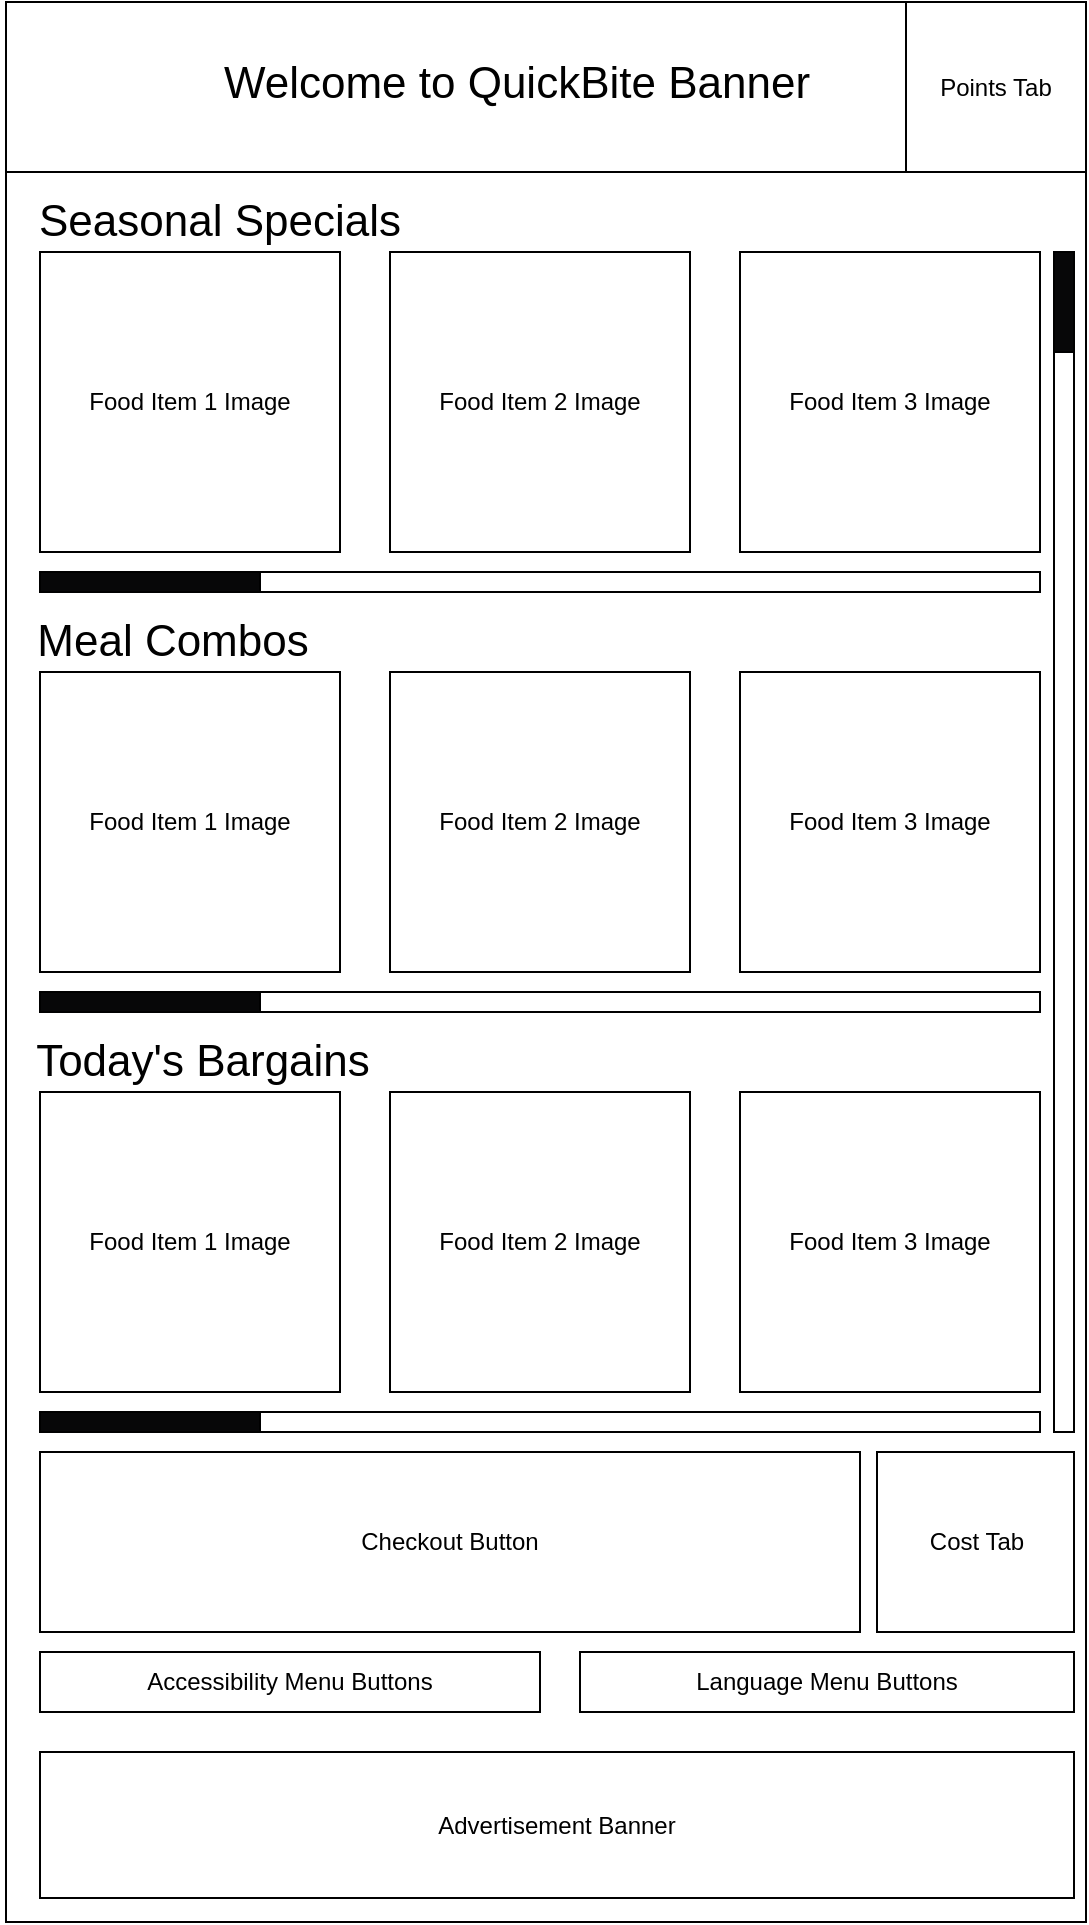 <mxfile version="21.2.9" type="device">
  <diagram name="Page-1" id="wG474OFWXvd6E2WIAW7N">
    <mxGraphModel dx="1793" dy="874" grid="1" gridSize="10" guides="1" tooltips="1" connect="1" arrows="1" fold="1" page="1" pageScale="1" pageWidth="827" pageHeight="1169" math="0" shadow="0">
      <root>
        <mxCell id="0" />
        <mxCell id="1" parent="0" />
        <mxCell id="-ID0I0zZU8n9CK_9Ssc_-2" value="" style="whiteSpace=wrap;html=1;" parent="1" vertex="1">
          <mxGeometry x="143" y="105" width="540" height="960" as="geometry" />
        </mxCell>
        <mxCell id="qbW8uiqP1qFqK9IZucpS-2" value="&lt;font style=&quot;font-size: 22px;&quot;&gt;Seasonal Specials&lt;/font&gt;" style="text;html=1;strokeColor=none;fillColor=none;align=center;verticalAlign=middle;whiteSpace=wrap;rounded=0;" vertex="1" parent="1">
          <mxGeometry x="140" y="200" width="220" height="30" as="geometry" />
        </mxCell>
        <mxCell id="qbW8uiqP1qFqK9IZucpS-5" value="Food Item 2 Image" style="whiteSpace=wrap;html=1;aspect=fixed;" vertex="1" parent="1">
          <mxGeometry x="335" y="230" width="150" height="150" as="geometry" />
        </mxCell>
        <mxCell id="qbW8uiqP1qFqK9IZucpS-9" value="" style="rounded=0;whiteSpace=wrap;html=1;" vertex="1" parent="1">
          <mxGeometry x="143" y="105" width="457" height="85" as="geometry" />
        </mxCell>
        <mxCell id="qbW8uiqP1qFqK9IZucpS-6" value="Food Item 3 Image" style="whiteSpace=wrap;html=1;aspect=fixed;" vertex="1" parent="1">
          <mxGeometry x="510" y="230" width="150" height="150" as="geometry" />
        </mxCell>
        <mxCell id="qbW8uiqP1qFqK9IZucpS-7" value="" style="rounded=0;whiteSpace=wrap;html=1;" vertex="1" parent="1">
          <mxGeometry x="160" y="390" width="500" height="10" as="geometry" />
        </mxCell>
        <mxCell id="qbW8uiqP1qFqK9IZucpS-8" value="Food Item 1 Image" style="whiteSpace=wrap;html=1;aspect=fixed;" vertex="1" parent="1">
          <mxGeometry x="160" y="230" width="150" height="150" as="geometry" />
        </mxCell>
        <mxCell id="qbW8uiqP1qFqK9IZucpS-1" value="" style="shape=image;html=1;verticalAlign=top;verticalLabelPosition=bottom;labelBackgroundColor=#ffffff;imageAspect=0;aspect=fixed;image=https://cdn1.iconfinder.com/data/icons/heroicons-solid/20/view-list-128.png" vertex="1" parent="1">
          <mxGeometry x="148" y="113" width="65" height="65" as="geometry" />
        </mxCell>
        <mxCell id="qbW8uiqP1qFqK9IZucpS-3" value="&lt;font style=&quot;font-size: 22px;&quot;&gt;Welcome to QuickBite Banner&lt;/font&gt;" style="text;html=1;strokeColor=none;fillColor=none;align=center;verticalAlign=middle;whiteSpace=wrap;rounded=0;" vertex="1" parent="1">
          <mxGeometry x="250" y="130.5" width="297" height="30" as="geometry" />
        </mxCell>
        <mxCell id="qbW8uiqP1qFqK9IZucpS-11" value="" style="rounded=0;whiteSpace=wrap;html=1;" vertex="1" parent="1">
          <mxGeometry x="667" y="230" width="10" height="590" as="geometry" />
        </mxCell>
        <mxCell id="qbW8uiqP1qFqK9IZucpS-10" value="" style="rounded=0;whiteSpace=wrap;html=1;labelBackgroundColor=#070708;fillColor=#070708;" vertex="1" parent="1">
          <mxGeometry x="667" y="230" width="10" height="50" as="geometry" />
        </mxCell>
        <mxCell id="qbW8uiqP1qFqK9IZucpS-13" value="" style="rounded=0;whiteSpace=wrap;html=1;labelBackgroundColor=#070708;fillColor=#070708;" vertex="1" parent="1">
          <mxGeometry x="160" y="390" width="110" height="10" as="geometry" />
        </mxCell>
        <mxCell id="qbW8uiqP1qFqK9IZucpS-15" value="Food Item 2 Image" style="whiteSpace=wrap;html=1;aspect=fixed;" vertex="1" parent="1">
          <mxGeometry x="335" y="440" width="150" height="150" as="geometry" />
        </mxCell>
        <mxCell id="qbW8uiqP1qFqK9IZucpS-16" value="Food Item 3 Image" style="whiteSpace=wrap;html=1;aspect=fixed;" vertex="1" parent="1">
          <mxGeometry x="510" y="440" width="150" height="150" as="geometry" />
        </mxCell>
        <mxCell id="qbW8uiqP1qFqK9IZucpS-17" value="Food Item 1 Image" style="whiteSpace=wrap;html=1;aspect=fixed;" vertex="1" parent="1">
          <mxGeometry x="160" y="440" width="150" height="150" as="geometry" />
        </mxCell>
        <mxCell id="qbW8uiqP1qFqK9IZucpS-19" value="" style="rounded=0;whiteSpace=wrap;html=1;" vertex="1" parent="1">
          <mxGeometry x="160" y="600" width="500" height="10" as="geometry" />
        </mxCell>
        <mxCell id="qbW8uiqP1qFqK9IZucpS-18" value="" style="rounded=0;whiteSpace=wrap;html=1;labelBackgroundColor=#070708;fillColor=#070708;" vertex="1" parent="1">
          <mxGeometry x="160" y="600" width="110" height="10" as="geometry" />
        </mxCell>
        <mxCell id="qbW8uiqP1qFqK9IZucpS-21" value="&lt;font style=&quot;font-size: 22px;&quot;&gt;Meal Combos&lt;/font&gt;" style="text;html=1;strokeColor=none;fillColor=none;align=center;verticalAlign=middle;whiteSpace=wrap;rounded=0;" vertex="1" parent="1">
          <mxGeometry x="143" y="410" width="167" height="30" as="geometry" />
        </mxCell>
        <mxCell id="qbW8uiqP1qFqK9IZucpS-28" value="Food Item 2 Image" style="whiteSpace=wrap;html=1;aspect=fixed;" vertex="1" parent="1">
          <mxGeometry x="335" y="650" width="150" height="150" as="geometry" />
        </mxCell>
        <mxCell id="qbW8uiqP1qFqK9IZucpS-29" value="Food Item 3 Image" style="whiteSpace=wrap;html=1;aspect=fixed;" vertex="1" parent="1">
          <mxGeometry x="510" y="650" width="150" height="150" as="geometry" />
        </mxCell>
        <mxCell id="qbW8uiqP1qFqK9IZucpS-30" value="Food Item 1 Image" style="whiteSpace=wrap;html=1;aspect=fixed;" vertex="1" parent="1">
          <mxGeometry x="160" y="650" width="150" height="150" as="geometry" />
        </mxCell>
        <mxCell id="qbW8uiqP1qFqK9IZucpS-31" value="" style="rounded=0;whiteSpace=wrap;html=1;" vertex="1" parent="1">
          <mxGeometry x="160" y="810" width="500" height="10" as="geometry" />
        </mxCell>
        <mxCell id="qbW8uiqP1qFqK9IZucpS-32" value="" style="rounded=0;whiteSpace=wrap;html=1;labelBackgroundColor=#070708;fillColor=#070708;" vertex="1" parent="1">
          <mxGeometry x="160" y="810" width="110" height="10" as="geometry" />
        </mxCell>
        <mxCell id="qbW8uiqP1qFqK9IZucpS-33" value="&lt;span style=&quot;font-size: 22px;&quot;&gt;Today&#39;s Bargains&lt;/span&gt;" style="text;html=1;strokeColor=none;fillColor=none;align=center;verticalAlign=middle;whiteSpace=wrap;rounded=0;" vertex="1" parent="1">
          <mxGeometry x="143" y="620" width="197" height="30" as="geometry" />
        </mxCell>
        <mxCell id="qbW8uiqP1qFqK9IZucpS-34" value="Points Tab" style="rounded=0;whiteSpace=wrap;html=1;" vertex="1" parent="1">
          <mxGeometry x="593" y="105" width="90" height="85" as="geometry" />
        </mxCell>
        <mxCell id="qbW8uiqP1qFqK9IZucpS-35" value="Checkout Button" style="rounded=0;whiteSpace=wrap;html=1;" vertex="1" parent="1">
          <mxGeometry x="160" y="830" width="410" height="90" as="geometry" />
        </mxCell>
        <mxCell id="qbW8uiqP1qFqK9IZucpS-36" value="Cost Tab" style="rounded=0;whiteSpace=wrap;html=1;" vertex="1" parent="1">
          <mxGeometry x="578.5" y="830" width="98.5" height="90" as="geometry" />
        </mxCell>
        <mxCell id="qbW8uiqP1qFqK9IZucpS-37" value="Accessibility Menu Buttons" style="rounded=0;whiteSpace=wrap;html=1;" vertex="1" parent="1">
          <mxGeometry x="160" y="930" width="250" height="30" as="geometry" />
        </mxCell>
        <mxCell id="qbW8uiqP1qFqK9IZucpS-38" value="Language Menu Buttons" style="rounded=0;whiteSpace=wrap;html=1;" vertex="1" parent="1">
          <mxGeometry x="430" y="930" width="247" height="30" as="geometry" />
        </mxCell>
        <mxCell id="qbW8uiqP1qFqK9IZucpS-39" value="Advertisement Banner" style="rounded=0;whiteSpace=wrap;html=1;" vertex="1" parent="1">
          <mxGeometry x="160" y="980" width="517" height="73" as="geometry" />
        </mxCell>
      </root>
    </mxGraphModel>
  </diagram>
</mxfile>
